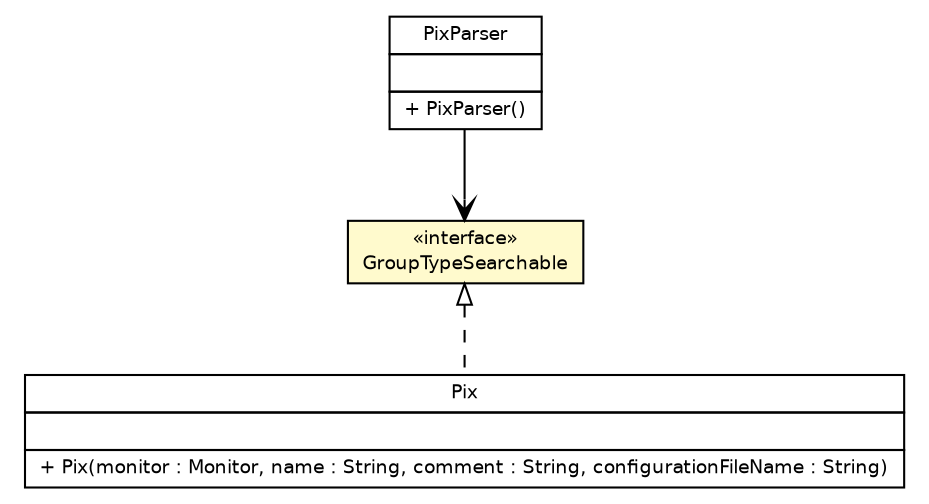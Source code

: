 #!/usr/local/bin/dot
#
# Class diagram 
# Generated by UmlGraph version 4.6 (http://www.spinellis.gr/sw/umlgraph)
#

digraph G {
	edge [fontname="Helvetica",fontsize=10,labelfontname="Helvetica",labelfontsize=10];
	node [fontname="Helvetica",fontsize=10,shape=plaintext];
	// fr.univrennes1.cri.jtacl.equipments.cisco.pix.PixParser
	c11082 [label=<<table border="0" cellborder="1" cellspacing="0" cellpadding="2" port="p" href="./PixParser.html">
		<tr><td><table border="0" cellspacing="0" cellpadding="1">
			<tr><td> PixParser </td></tr>
		</table></td></tr>
		<tr><td><table border="0" cellspacing="0" cellpadding="1">
			<tr><td align="left">  </td></tr>
		</table></td></tr>
		<tr><td><table border="0" cellspacing="0" cellpadding="1">
			<tr><td align="left"> + PixParser() </td></tr>
		</table></td></tr>
		</table>>, fontname="Helvetica", fontcolor="black", fontsize=9.0];
	// fr.univrennes1.cri.jtacl.equipments.cisco.pix.GroupTypeSearchable
	c11084 [label=<<table border="0" cellborder="1" cellspacing="0" cellpadding="2" port="p" bgcolor="lemonChiffon" href="./GroupTypeSearchable.html">
		<tr><td><table border="0" cellspacing="0" cellpadding="1">
			<tr><td> &laquo;interface&raquo; </td></tr>
			<tr><td> GroupTypeSearchable </td></tr>
		</table></td></tr>
		</table>>, fontname="Helvetica", fontcolor="black", fontsize=9.0];
	// fr.univrennes1.cri.jtacl.equipments.cisco.pix.Pix
	c11085 [label=<<table border="0" cellborder="1" cellspacing="0" cellpadding="2" port="p" href="./Pix.html">
		<tr><td><table border="0" cellspacing="0" cellpadding="1">
			<tr><td> Pix </td></tr>
		</table></td></tr>
		<tr><td><table border="0" cellspacing="0" cellpadding="1">
			<tr><td align="left">  </td></tr>
		</table></td></tr>
		<tr><td><table border="0" cellspacing="0" cellpadding="1">
			<tr><td align="left"> + Pix(monitor : Monitor, name : String, comment : String, configurationFileName : String) </td></tr>
		</table></td></tr>
		</table>>, fontname="Helvetica", fontcolor="black", fontsize=9.0];
	//fr.univrennes1.cri.jtacl.equipments.cisco.pix.Pix implements fr.univrennes1.cri.jtacl.equipments.cisco.pix.GroupTypeSearchable
	c11084:p -> c11085:p [dir=back,arrowtail=empty,style=dashed];
	// fr.univrennes1.cri.jtacl.equipments.cisco.pix.PixParser NAVASSOC fr.univrennes1.cri.jtacl.equipments.cisco.pix.GroupTypeSearchable
	c11082:p -> c11084:p [taillabel="", label="", headlabel="", fontname="Helvetica", fontcolor="black", fontsize=10.0, color="black", arrowhead=open];
}


